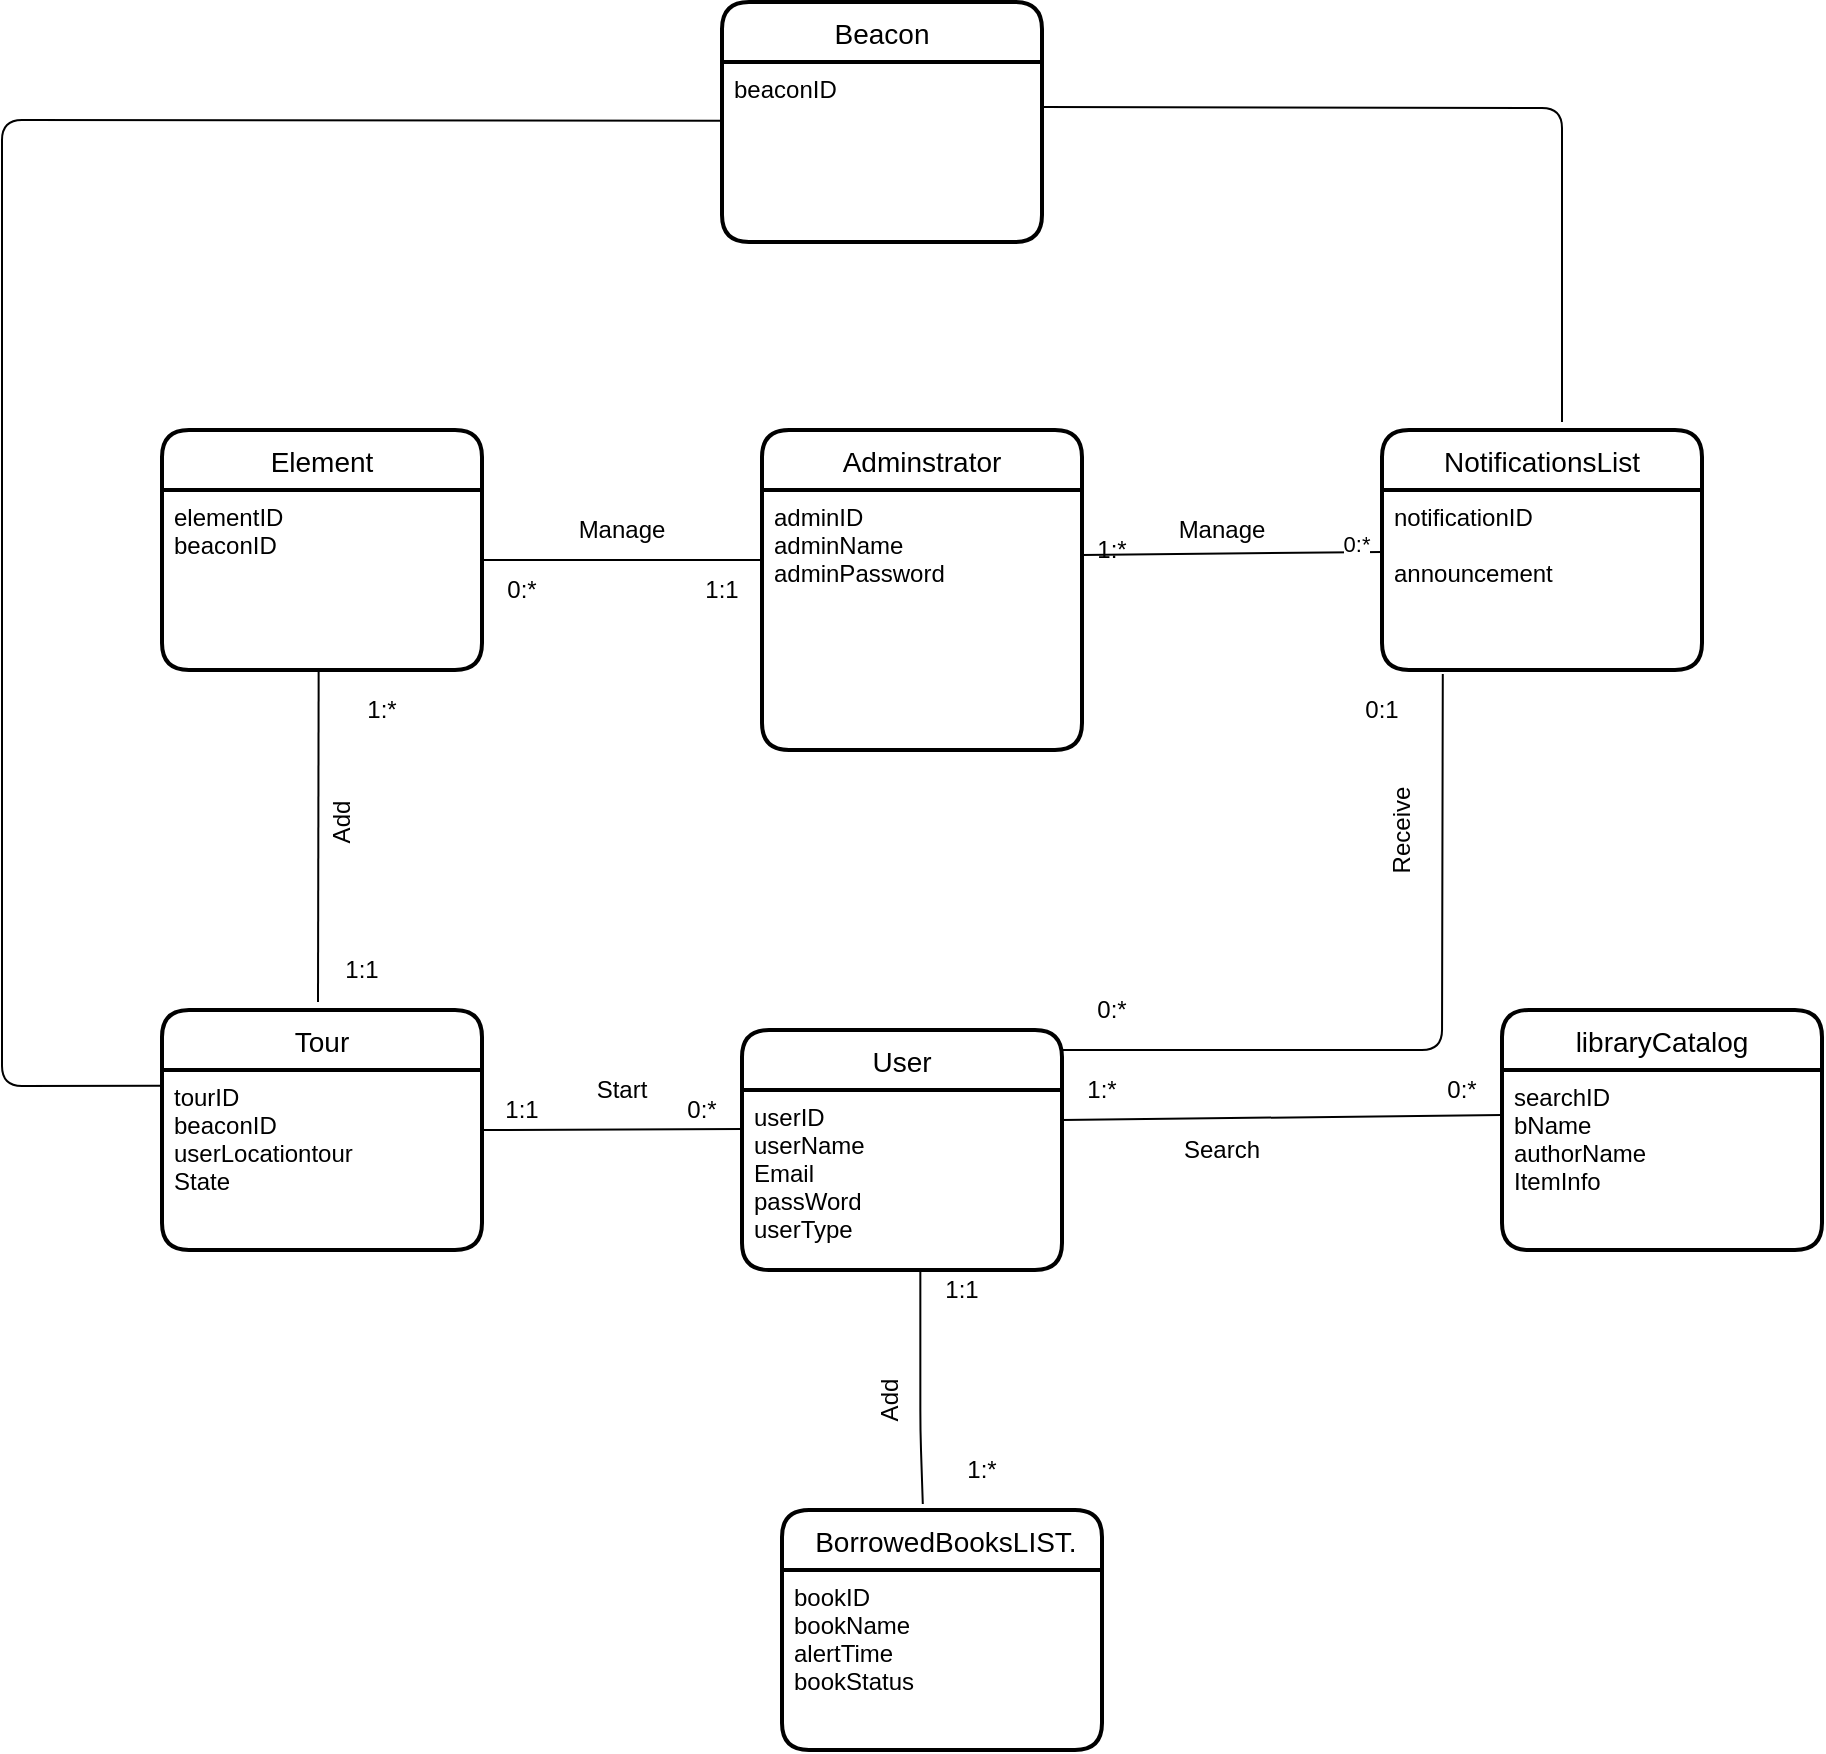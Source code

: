 <mxfile version="13.8.8" type="github">
  <diagram id="b6xReiiVfWbp93-vF_JI" name="Page-1">
    <mxGraphModel dx="1058" dy="564" grid="1" gridSize="10" guides="1" tooltips="1" connect="1" arrows="1" fold="1" page="1" pageScale="1" pageWidth="827" pageHeight="1169" math="0" shadow="0">
      <root>
        <mxCell id="0" />
        <mxCell id="1" parent="0" />
        <mxCell id="oIsRurDVyBBEBnvUEINs-1" value="User" style="swimlane;childLayout=stackLayout;horizontal=1;startSize=30;horizontalStack=0;rounded=1;fontSize=14;fontStyle=0;strokeWidth=2;resizeParent=0;resizeLast=1;shadow=0;dashed=0;align=center;" parent="1" vertex="1">
          <mxGeometry x="440" y="554" width="160" height="120" as="geometry" />
        </mxCell>
        <mxCell id="oIsRurDVyBBEBnvUEINs-2" value="userID&#xa;userName&#xa;Email&#xa;passWord&#xa;userType" style="align=left;strokeColor=none;fillColor=none;spacingLeft=4;fontSize=12;verticalAlign=top;resizable=0;rotatable=0;part=1;" parent="oIsRurDVyBBEBnvUEINs-1" vertex="1">
          <mxGeometry y="30" width="160" height="90" as="geometry" />
        </mxCell>
        <mxCell id="oIsRurDVyBBEBnvUEINs-3" value="Adminstrator" style="swimlane;childLayout=stackLayout;horizontal=1;startSize=30;horizontalStack=0;rounded=1;fontSize=14;fontStyle=0;strokeWidth=2;resizeParent=0;resizeLast=1;shadow=0;dashed=0;align=center;" parent="1" vertex="1">
          <mxGeometry x="450" y="254" width="160" height="160" as="geometry" />
        </mxCell>
        <mxCell id="oIsRurDVyBBEBnvUEINs-4" value="adminID&#xa;adminName&#xa;adminPassword" style="align=left;strokeColor=none;fillColor=none;spacingLeft=4;fontSize=12;verticalAlign=top;resizable=0;rotatable=0;part=1;" parent="oIsRurDVyBBEBnvUEINs-3" vertex="1">
          <mxGeometry y="30" width="160" height="130" as="geometry" />
        </mxCell>
        <mxCell id="oIsRurDVyBBEBnvUEINs-5" value="Tour" style="swimlane;childLayout=stackLayout;horizontal=1;startSize=30;horizontalStack=0;rounded=1;fontSize=14;fontStyle=0;strokeWidth=2;resizeParent=0;resizeLast=1;shadow=0;dashed=0;align=center;" parent="1" vertex="1">
          <mxGeometry x="150" y="544" width="160" height="120" as="geometry" />
        </mxCell>
        <mxCell id="oIsRurDVyBBEBnvUEINs-6" value="tourID&#xa;beaconID&#xa;userLocationtour&#xa;State&#xa;" style="align=left;strokeColor=none;fillColor=none;spacingLeft=4;fontSize=12;verticalAlign=top;resizable=0;rotatable=0;part=1;" parent="oIsRurDVyBBEBnvUEINs-5" vertex="1">
          <mxGeometry y="30" width="160" height="90" as="geometry" />
        </mxCell>
        <mxCell id="oIsRurDVyBBEBnvUEINs-7" value="Element" style="swimlane;childLayout=stackLayout;horizontal=1;startSize=30;horizontalStack=0;rounded=1;fontSize=14;fontStyle=0;strokeWidth=2;resizeParent=0;resizeLast=1;shadow=0;dashed=0;align=center;" parent="1" vertex="1">
          <mxGeometry x="150" y="254" width="160" height="120" as="geometry" />
        </mxCell>
        <mxCell id="oIsRurDVyBBEBnvUEINs-8" value="elementID&#xa;beaconID&#xa;" style="align=left;strokeColor=none;fillColor=none;spacingLeft=4;fontSize=12;verticalAlign=top;resizable=0;rotatable=0;part=1;" parent="oIsRurDVyBBEBnvUEINs-7" vertex="1">
          <mxGeometry y="30" width="160" height="90" as="geometry" />
        </mxCell>
        <mxCell id="oIsRurDVyBBEBnvUEINs-11" value="NotificationsList" style="swimlane;childLayout=stackLayout;horizontal=1;startSize=30;horizontalStack=0;rounded=1;fontSize=14;fontStyle=0;strokeWidth=2;resizeParent=0;resizeLast=1;shadow=0;dashed=0;align=center;" parent="1" vertex="1">
          <mxGeometry x="760" y="254" width="160" height="120" as="geometry" />
        </mxCell>
        <mxCell id="oIsRurDVyBBEBnvUEINs-12" value="notificationID&#xa;&#xa;announcement&#xa;" style="align=left;strokeColor=none;fillColor=none;spacingLeft=4;fontSize=12;verticalAlign=top;resizable=0;rotatable=0;part=1;" parent="oIsRurDVyBBEBnvUEINs-11" vertex="1">
          <mxGeometry y="30" width="160" height="90" as="geometry" />
        </mxCell>
        <mxCell id="oIsRurDVyBBEBnvUEINs-15" value=" BorrowedBooksLIST." style="swimlane;childLayout=stackLayout;horizontal=1;startSize=30;horizontalStack=0;rounded=1;fontSize=14;fontStyle=0;strokeWidth=2;resizeParent=0;resizeLast=1;shadow=0;dashed=0;align=center;" parent="1" vertex="1">
          <mxGeometry x="460" y="794" width="160" height="120" as="geometry" />
        </mxCell>
        <mxCell id="oIsRurDVyBBEBnvUEINs-16" value="bookID&#xa;bookName&#xa;alertTime&#xa;bookStatus&#xa;" style="align=left;strokeColor=none;fillColor=none;spacingLeft=4;fontSize=12;verticalAlign=top;resizable=0;rotatable=0;part=1;" parent="oIsRurDVyBBEBnvUEINs-15" vertex="1">
          <mxGeometry y="30" width="160" height="90" as="geometry" />
        </mxCell>
        <mxCell id="oIsRurDVyBBEBnvUEINs-17" value="libraryCatalog" style="swimlane;childLayout=stackLayout;horizontal=1;startSize=30;horizontalStack=0;rounded=1;fontSize=14;fontStyle=0;strokeWidth=2;resizeParent=0;resizeLast=1;shadow=0;dashed=0;align=center;" parent="1" vertex="1">
          <mxGeometry x="820" y="544" width="160" height="120" as="geometry" />
        </mxCell>
        <mxCell id="oIsRurDVyBBEBnvUEINs-18" value="searchID&#xa;bName&#xa;authorName&#xa;ItemInfo" style="align=left;strokeColor=none;fillColor=none;spacingLeft=4;fontSize=12;verticalAlign=top;resizable=0;rotatable=0;part=1;" parent="oIsRurDVyBBEBnvUEINs-17" vertex="1">
          <mxGeometry y="30" width="160" height="90" as="geometry" />
        </mxCell>
        <mxCell id="YU0FvFcGYG7VNWClvzHV-2" value="" style="endArrow=none;html=1;rounded=0;exitX=1;exitY=0.25;exitDx=0;exitDy=0;" edge="1" parent="1" source="oIsRurDVyBBEBnvUEINs-4">
          <mxGeometry relative="1" as="geometry">
            <mxPoint x="610" y="313.5" as="sourcePoint" />
            <mxPoint x="760" y="315" as="targetPoint" />
          </mxGeometry>
        </mxCell>
        <mxCell id="YU0FvFcGYG7VNWClvzHV-3" value="" style="resizable=0;html=1;align=right;verticalAlign=bottom;" connectable="0" vertex="1" parent="YU0FvFcGYG7VNWClvzHV-2">
          <mxGeometry x="1" relative="1" as="geometry" />
        </mxCell>
        <mxCell id="YU0FvFcGYG7VNWClvzHV-4" value="0:*" style="edgeLabel;html=1;align=center;verticalAlign=middle;resizable=0;points=[];" vertex="1" connectable="0" parent="YU0FvFcGYG7VNWClvzHV-2">
          <mxGeometry x="0.826" y="4" relative="1" as="geometry">
            <mxPoint as="offset" />
          </mxGeometry>
        </mxCell>
        <mxCell id="YU0FvFcGYG7VNWClvzHV-5" value="Manage" style="text;html=1;strokeColor=none;fillColor=none;align=center;verticalAlign=middle;whiteSpace=wrap;rounded=0;" vertex="1" parent="1">
          <mxGeometry x="660" y="294" width="40" height="20" as="geometry" />
        </mxCell>
        <mxCell id="YU0FvFcGYG7VNWClvzHV-6" value="1:*" style="text;html=1;strokeColor=none;fillColor=none;align=center;verticalAlign=middle;whiteSpace=wrap;rounded=0;" vertex="1" parent="1">
          <mxGeometry x="620" y="304" width="10" height="20" as="geometry" />
        </mxCell>
        <mxCell id="YU0FvFcGYG7VNWClvzHV-11" value="" style="endArrow=none;html=1;rounded=0;" edge="1" parent="1">
          <mxGeometry relative="1" as="geometry">
            <mxPoint x="228.33" y="374.17" as="sourcePoint" />
            <mxPoint x="228" y="540" as="targetPoint" />
          </mxGeometry>
        </mxCell>
        <mxCell id="YU0FvFcGYG7VNWClvzHV-12" value="1:*" style="text;html=1;strokeColor=none;fillColor=none;align=center;verticalAlign=middle;whiteSpace=wrap;rounded=0;" vertex="1" parent="1">
          <mxGeometry x="240" y="384" width="40" height="20" as="geometry" />
        </mxCell>
        <mxCell id="YU0FvFcGYG7VNWClvzHV-13" value="1:1" style="text;html=1;strokeColor=none;fillColor=none;align=center;verticalAlign=middle;whiteSpace=wrap;rounded=0;" vertex="1" parent="1">
          <mxGeometry x="230" y="514" width="40" height="20" as="geometry" />
        </mxCell>
        <mxCell id="YU0FvFcGYG7VNWClvzHV-14" value="0:*" style="text;html=1;strokeColor=none;fillColor=none;align=center;verticalAlign=middle;whiteSpace=wrap;rounded=0;" vertex="1" parent="1">
          <mxGeometry x="310" y="324" width="40" height="20" as="geometry" />
        </mxCell>
        <mxCell id="YU0FvFcGYG7VNWClvzHV-19" value="Manage" style="text;html=1;strokeColor=none;fillColor=none;align=center;verticalAlign=middle;whiteSpace=wrap;rounded=0;rotation=0;" vertex="1" parent="1">
          <mxGeometry x="360" y="294" width="40" height="20" as="geometry" />
        </mxCell>
        <mxCell id="oIsRurDVyBBEBnvUEINs-9" value="Beacon" style="swimlane;childLayout=stackLayout;horizontal=1;startSize=30;horizontalStack=0;rounded=1;fontSize=14;fontStyle=0;strokeWidth=2;resizeParent=0;resizeLast=1;shadow=0;dashed=0;align=center;" parent="1" vertex="1">
          <mxGeometry x="430" y="40" width="160" height="120" as="geometry" />
        </mxCell>
        <mxCell id="oIsRurDVyBBEBnvUEINs-10" value="beaconID&#xa;&#xa;" style="align=left;strokeColor=none;fillColor=none;spacingLeft=4;fontSize=12;verticalAlign=top;resizable=0;rotatable=0;part=1;" parent="oIsRurDVyBBEBnvUEINs-9" vertex="1">
          <mxGeometry y="30" width="160" height="90" as="geometry" />
        </mxCell>
        <mxCell id="YU0FvFcGYG7VNWClvzHV-21" value="" style="line;strokeWidth=1;rotatable=0;dashed=0;labelPosition=right;align=left;verticalAlign=middle;spacingTop=0;spacingLeft=6;points=[];portConstraint=eastwest;" vertex="1" parent="1">
          <mxGeometry x="310" y="314" width="140" height="10" as="geometry" />
        </mxCell>
        <mxCell id="YU0FvFcGYG7VNWClvzHV-16" value="1:1" style="text;html=1;strokeColor=none;fillColor=none;align=center;verticalAlign=middle;whiteSpace=wrap;rounded=0;" vertex="1" parent="1">
          <mxGeometry x="350" y="314" width="160" height="40" as="geometry" />
        </mxCell>
        <mxCell id="YU0FvFcGYG7VNWClvzHV-31" value="" style="endArrow=none;html=1;exitX=0.44;exitY=-0.025;exitDx=0;exitDy=0;exitPerimeter=0;" edge="1" parent="1" source="oIsRurDVyBBEBnvUEINs-15">
          <mxGeometry width="50" height="50" relative="1" as="geometry">
            <mxPoint x="529" y="784" as="sourcePoint" />
            <mxPoint x="529.17" y="674" as="targetPoint" />
            <Array as="points">
              <mxPoint x="529.17" y="754" />
            </Array>
          </mxGeometry>
        </mxCell>
        <mxCell id="YU0FvFcGYG7VNWClvzHV-32" value="1:1" style="text;html=1;strokeColor=none;fillColor=none;align=center;verticalAlign=middle;whiteSpace=wrap;rounded=0;" vertex="1" parent="1">
          <mxGeometry x="530" y="674" width="40" height="20" as="geometry" />
        </mxCell>
        <mxCell id="YU0FvFcGYG7VNWClvzHV-33" value="1:*" style="text;html=1;strokeColor=none;fillColor=none;align=center;verticalAlign=middle;whiteSpace=wrap;rounded=0;" vertex="1" parent="1">
          <mxGeometry x="540" y="764" width="40" height="20" as="geometry" />
        </mxCell>
        <mxCell id="YU0FvFcGYG7VNWClvzHV-34" value="Add" style="text;html=1;strokeColor=none;fillColor=none;align=center;verticalAlign=middle;whiteSpace=wrap;rounded=0;rotation=-90;" vertex="1" parent="1">
          <mxGeometry x="494" y="729" width="40" height="20" as="geometry" />
        </mxCell>
        <mxCell id="YU0FvFcGYG7VNWClvzHV-35" value="" style="endArrow=none;html=1;exitX=1;exitY=0.5;exitDx=0;exitDy=0;" edge="1" parent="1" source="oIsRurDVyBBEBnvUEINs-5">
          <mxGeometry width="50" height="50" relative="1" as="geometry">
            <mxPoint x="370" y="603.5" as="sourcePoint" />
            <mxPoint x="440" y="603.5" as="targetPoint" />
          </mxGeometry>
        </mxCell>
        <mxCell id="YU0FvFcGYG7VNWClvzHV-36" value="1:1" style="text;html=1;strokeColor=none;fillColor=none;align=center;verticalAlign=middle;whiteSpace=wrap;rounded=0;" vertex="1" parent="1">
          <mxGeometry x="310" y="584" width="40" height="20" as="geometry" />
        </mxCell>
        <mxCell id="YU0FvFcGYG7VNWClvzHV-37" value="0:*" style="text;html=1;strokeColor=none;fillColor=none;align=center;verticalAlign=middle;whiteSpace=wrap;rounded=0;" vertex="1" parent="1">
          <mxGeometry x="400" y="584" width="40" height="20" as="geometry" />
        </mxCell>
        <mxCell id="YU0FvFcGYG7VNWClvzHV-38" value="Start" style="text;html=1;strokeColor=none;fillColor=none;align=center;verticalAlign=middle;whiteSpace=wrap;rounded=0;" vertex="1" parent="1">
          <mxGeometry x="360" y="574" width="40" height="20" as="geometry" />
        </mxCell>
        <mxCell id="YU0FvFcGYG7VNWClvzHV-39" value="" style="endArrow=none;html=1;entryX=0;entryY=0.25;entryDx=0;entryDy=0;" edge="1" parent="1" target="oIsRurDVyBBEBnvUEINs-18">
          <mxGeometry width="50" height="50" relative="1" as="geometry">
            <mxPoint x="600" y="599" as="sourcePoint" />
            <mxPoint x="740" y="599" as="targetPoint" />
          </mxGeometry>
        </mxCell>
        <mxCell id="YU0FvFcGYG7VNWClvzHV-41" value="1:*" style="text;html=1;strokeColor=none;fillColor=none;align=center;verticalAlign=middle;whiteSpace=wrap;rounded=0;" vertex="1" parent="1">
          <mxGeometry x="600" y="574" width="40" height="20" as="geometry" />
        </mxCell>
        <mxCell id="YU0FvFcGYG7VNWClvzHV-42" value="0:*" style="text;html=1;strokeColor=none;fillColor=none;align=center;verticalAlign=middle;whiteSpace=wrap;rounded=0;" vertex="1" parent="1">
          <mxGeometry x="780" y="574" width="40" height="20" as="geometry" />
        </mxCell>
        <mxCell id="YU0FvFcGYG7VNWClvzHV-43" value="Search" style="text;html=1;strokeColor=none;fillColor=none;align=center;verticalAlign=middle;whiteSpace=wrap;rounded=0;" vertex="1" parent="1">
          <mxGeometry x="660" y="604" width="40" height="20" as="geometry" />
        </mxCell>
        <mxCell id="YU0FvFcGYG7VNWClvzHV-45" value="" style="endArrow=none;html=1;entryX=0.19;entryY=1.022;entryDx=0;entryDy=0;entryPerimeter=0;" edge="1" parent="1" target="oIsRurDVyBBEBnvUEINs-12">
          <mxGeometry width="50" height="50" relative="1" as="geometry">
            <mxPoint x="600" y="564" as="sourcePoint" />
            <mxPoint x="770" y="434" as="targetPoint" />
            <Array as="points">
              <mxPoint x="790" y="564" />
            </Array>
          </mxGeometry>
        </mxCell>
        <mxCell id="YU0FvFcGYG7VNWClvzHV-47" value="0:1" style="text;html=1;strokeColor=none;fillColor=none;align=center;verticalAlign=middle;whiteSpace=wrap;rounded=0;" vertex="1" parent="1">
          <mxGeometry x="740" y="384" width="40" height="20" as="geometry" />
        </mxCell>
        <mxCell id="YU0FvFcGYG7VNWClvzHV-48" value="0:*" style="text;html=1;strokeColor=none;fillColor=none;align=center;verticalAlign=middle;whiteSpace=wrap;rounded=0;" vertex="1" parent="1">
          <mxGeometry x="605" y="534" width="40" height="20" as="geometry" />
        </mxCell>
        <mxCell id="YU0FvFcGYG7VNWClvzHV-49" value="Receive" style="text;html=1;strokeColor=none;fillColor=none;align=center;verticalAlign=middle;whiteSpace=wrap;rounded=0;rotation=-90;" vertex="1" parent="1">
          <mxGeometry x="740" y="444" width="60" height="20" as="geometry" />
        </mxCell>
        <mxCell id="YU0FvFcGYG7VNWClvzHV-50" value="" style="endArrow=none;html=1;exitX=-0.006;exitY=0.088;exitDx=0;exitDy=0;exitPerimeter=0;" edge="1" parent="1" source="oIsRurDVyBBEBnvUEINs-6">
          <mxGeometry width="50" height="50" relative="1" as="geometry">
            <mxPoint x="70" y="580" as="sourcePoint" />
            <mxPoint x="430" y="99.41" as="targetPoint" />
            <Array as="points">
              <mxPoint x="70" y="582" />
              <mxPoint x="70" y="99" />
            </Array>
          </mxGeometry>
        </mxCell>
        <mxCell id="YU0FvFcGYG7VNWClvzHV-51" value="" style="endArrow=none;html=1;exitX=1;exitY=0.25;exitDx=0;exitDy=0;" edge="1" parent="1" source="oIsRurDVyBBEBnvUEINs-10">
          <mxGeometry width="50" height="50" relative="1" as="geometry">
            <mxPoint x="640" y="180" as="sourcePoint" />
            <mxPoint x="850" y="250" as="targetPoint" />
            <Array as="points">
              <mxPoint x="850" y="93" />
            </Array>
          </mxGeometry>
        </mxCell>
        <mxCell id="YU0FvFcGYG7VNWClvzHV-52" value="Add" style="text;html=1;strokeColor=none;fillColor=none;align=center;verticalAlign=middle;whiteSpace=wrap;rounded=0;rotation=-90;" vertex="1" parent="1">
          <mxGeometry x="220" y="440" width="40" height="20" as="geometry" />
        </mxCell>
      </root>
    </mxGraphModel>
  </diagram>
</mxfile>
